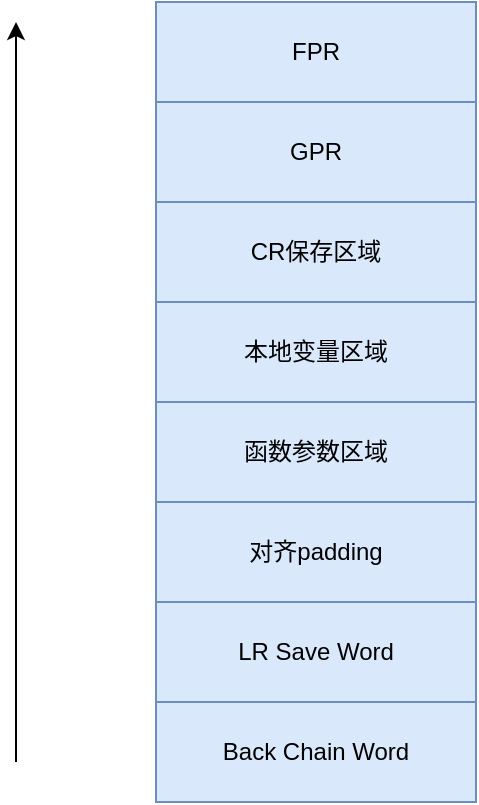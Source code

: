 <mxfile version="14.7.3" type="github">
  <diagram id="bi0TvyBKPfRKPMvK262e" name="Page-1">
    <mxGraphModel dx="460" dy="752" grid="1" gridSize="10" guides="1" tooltips="1" connect="1" arrows="1" fold="1" page="1" pageScale="1" pageWidth="850" pageHeight="1100" math="0" shadow="0">
      <root>
        <mxCell id="0" />
        <mxCell id="1" parent="0" />
        <mxCell id="Cly2oJLfjkJ_vGrAz5TI-1" value="LR Save Word" style="rounded=0;whiteSpace=wrap;html=1;fillColor=#dae8fc;strokeColor=#6c8ebf;" vertex="1" parent="1">
          <mxGeometry x="100" y="510" width="160" height="50" as="geometry" />
        </mxCell>
        <mxCell id="Cly2oJLfjkJ_vGrAz5TI-2" value="" style="endArrow=classic;html=1;" edge="1" parent="1">
          <mxGeometry width="50" height="50" relative="1" as="geometry">
            <mxPoint x="30" y="590" as="sourcePoint" />
            <mxPoint x="30" y="220" as="targetPoint" />
          </mxGeometry>
        </mxCell>
        <mxCell id="Cly2oJLfjkJ_vGrAz5TI-3" value="Back Chain Word" style="rounded=0;whiteSpace=wrap;html=1;fillColor=#dae8fc;strokeColor=#6c8ebf;" vertex="1" parent="1">
          <mxGeometry x="100" y="560" width="160" height="50" as="geometry" />
        </mxCell>
        <mxCell id="Cly2oJLfjkJ_vGrAz5TI-4" value="对齐padding" style="rounded=0;whiteSpace=wrap;html=1;fillColor=#dae8fc;strokeColor=#6c8ebf;" vertex="1" parent="1">
          <mxGeometry x="100" y="460" width="160" height="50" as="geometry" />
        </mxCell>
        <mxCell id="Cly2oJLfjkJ_vGrAz5TI-5" value="函数参数区域" style="rounded=0;whiteSpace=wrap;html=1;fillColor=#dae8fc;strokeColor=#6c8ebf;" vertex="1" parent="1">
          <mxGeometry x="100" y="410" width="160" height="50" as="geometry" />
        </mxCell>
        <mxCell id="Cly2oJLfjkJ_vGrAz5TI-6" value="本地变量区域" style="rounded=0;whiteSpace=wrap;html=1;fillColor=#dae8fc;strokeColor=#6c8ebf;" vertex="1" parent="1">
          <mxGeometry x="100" y="360" width="160" height="50" as="geometry" />
        </mxCell>
        <mxCell id="Cly2oJLfjkJ_vGrAz5TI-7" value="CR保存区域" style="rounded=0;whiteSpace=wrap;html=1;fillColor=#dae8fc;strokeColor=#6c8ebf;" vertex="1" parent="1">
          <mxGeometry x="100" y="310" width="160" height="50" as="geometry" />
        </mxCell>
        <mxCell id="Cly2oJLfjkJ_vGrAz5TI-9" value="GPR" style="rounded=0;whiteSpace=wrap;html=1;fillColor=#dae8fc;strokeColor=#6c8ebf;" vertex="1" parent="1">
          <mxGeometry x="100" y="260" width="160" height="50" as="geometry" />
        </mxCell>
        <mxCell id="Cly2oJLfjkJ_vGrAz5TI-10" value="FPR" style="rounded=0;whiteSpace=wrap;html=1;fillColor=#dae8fc;strokeColor=#6c8ebf;" vertex="1" parent="1">
          <mxGeometry x="100" y="210" width="160" height="50" as="geometry" />
        </mxCell>
      </root>
    </mxGraphModel>
  </diagram>
</mxfile>
